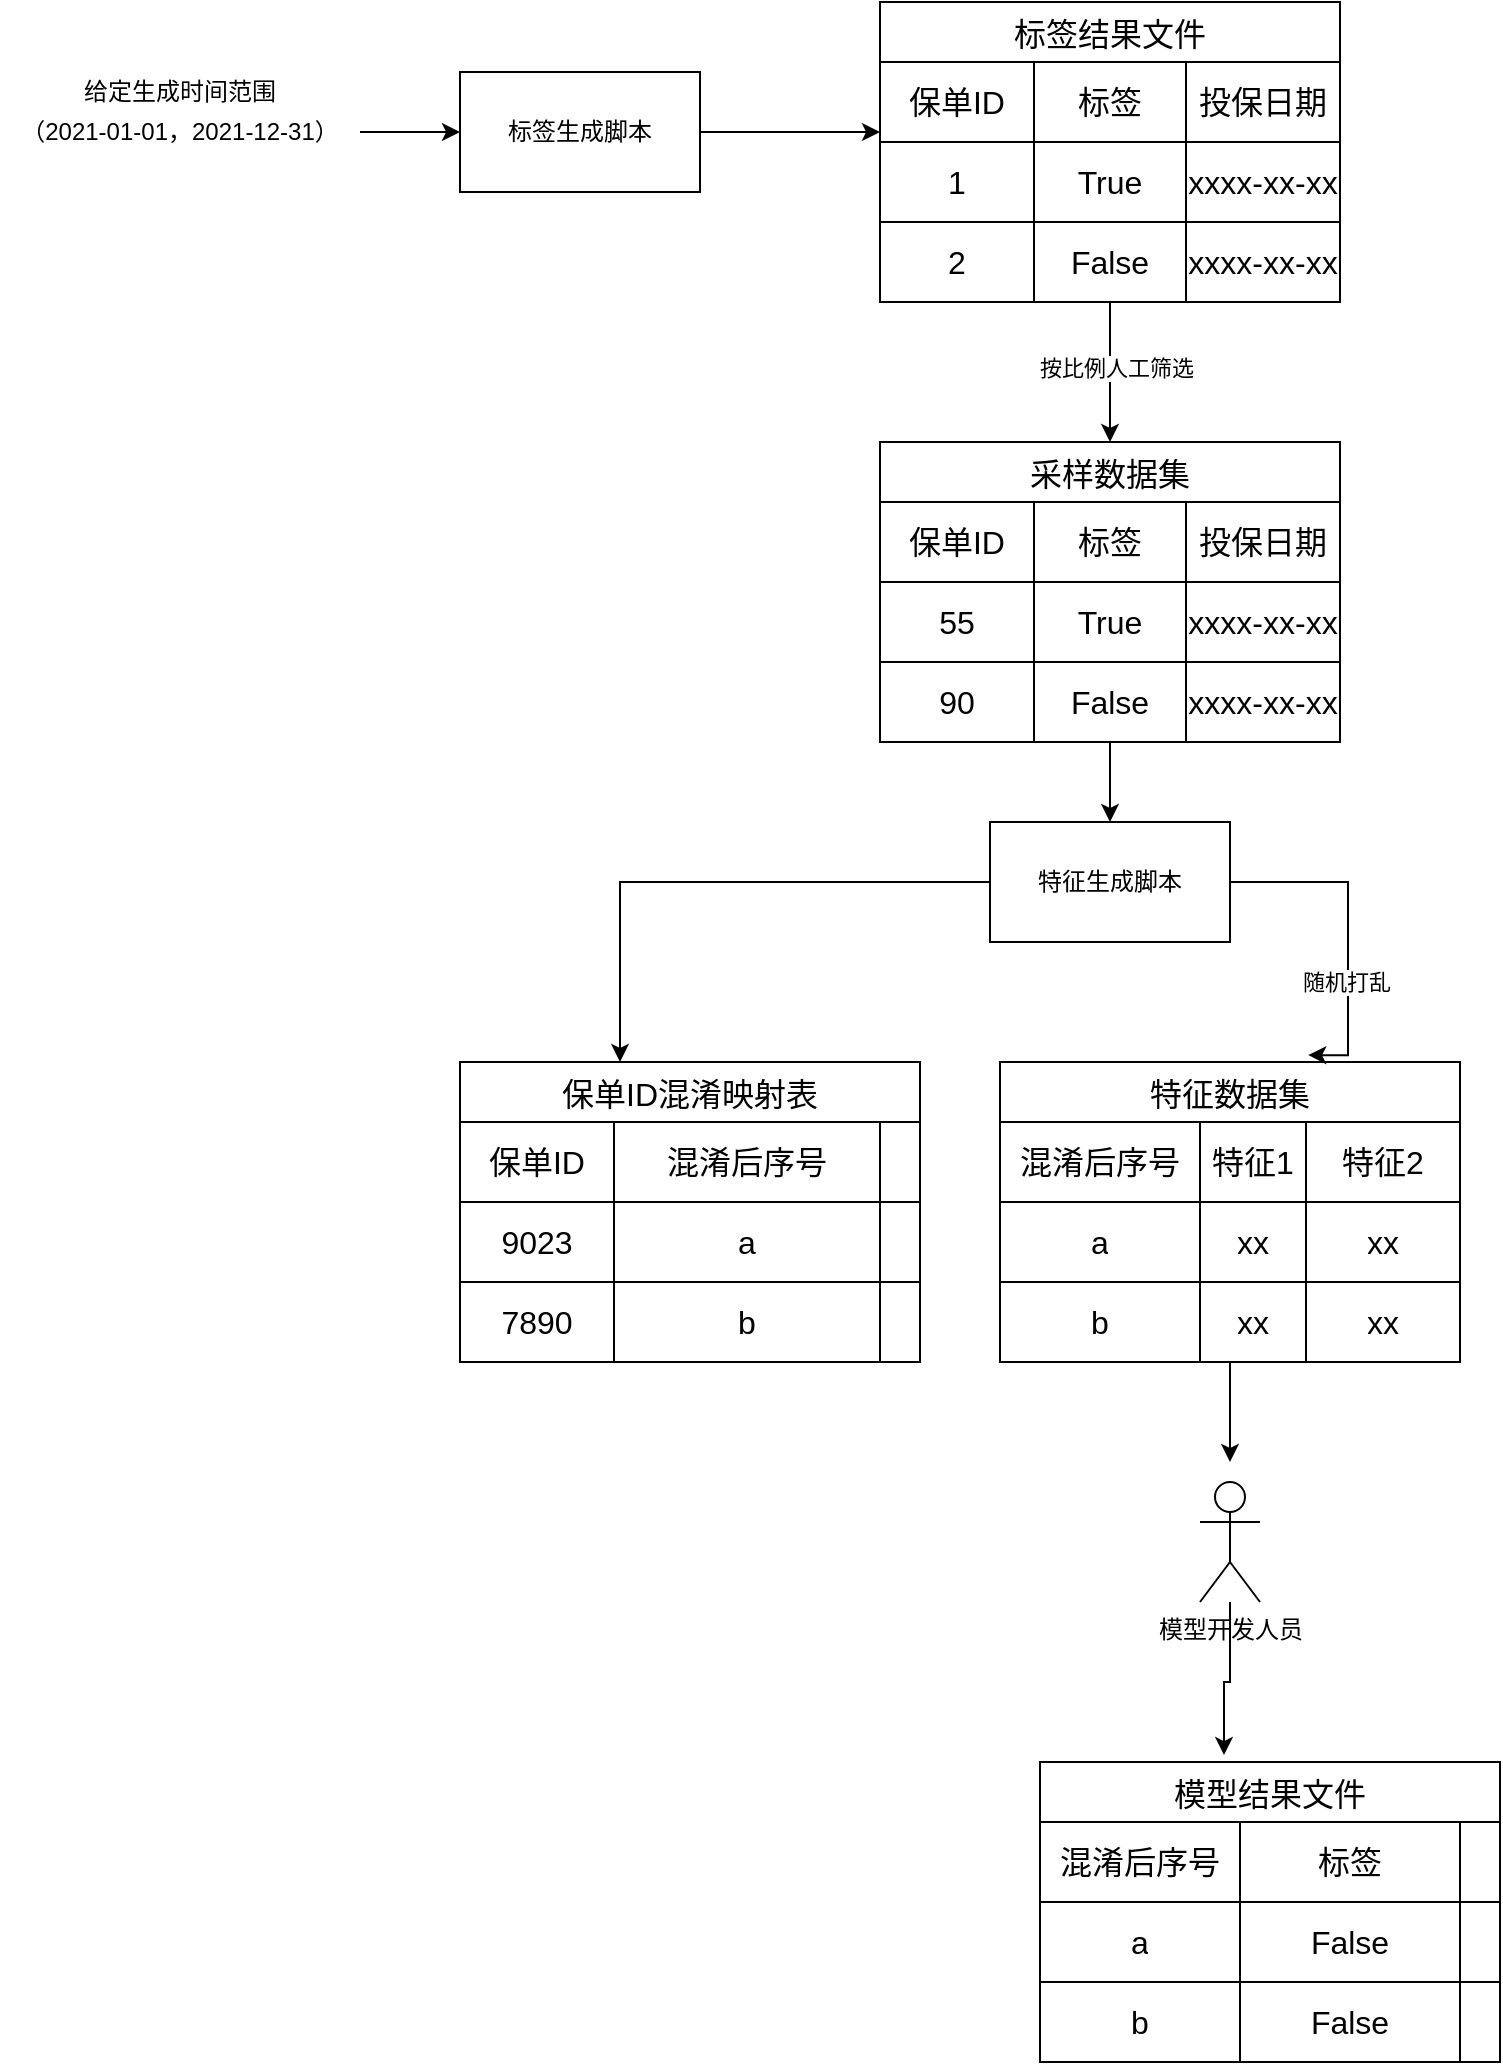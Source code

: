 <mxfile version="22.1.17" type="github">
  <diagram name="Page-1" id="KHW0duenWgythrrd411L">
    <mxGraphModel dx="2074" dy="1146" grid="1" gridSize="10" guides="1" tooltips="1" connect="1" arrows="1" fold="1" page="1" pageScale="1" pageWidth="850" pageHeight="1100" math="0" shadow="0">
      <root>
        <mxCell id="0" />
        <mxCell id="1" parent="0" />
        <mxCell id="S_Brn1MRhOEsXT1aJHYd-56" style="edgeStyle=orthogonalEdgeStyle;rounded=0;orthogonalLoop=1;jettySize=auto;html=1;" edge="1" parent="1" source="S_Brn1MRhOEsXT1aJHYd-1" target="S_Brn1MRhOEsXT1aJHYd-43">
          <mxGeometry relative="1" as="geometry">
            <Array as="points">
              <mxPoint x="330" y="520" />
            </Array>
          </mxGeometry>
        </mxCell>
        <mxCell id="S_Brn1MRhOEsXT1aJHYd-1" value="特征生成脚本" style="rounded=0;whiteSpace=wrap;html=1;" vertex="1" parent="1">
          <mxGeometry x="515" y="490" width="120" height="60" as="geometry" />
        </mxCell>
        <mxCell id="S_Brn1MRhOEsXT1aJHYd-9" style="edgeStyle=orthogonalEdgeStyle;rounded=0;orthogonalLoop=1;jettySize=auto;html=1;" edge="1" parent="1" source="S_Brn1MRhOEsXT1aJHYd-2">
          <mxGeometry relative="1" as="geometry">
            <mxPoint x="460" y="145" as="targetPoint" />
          </mxGeometry>
        </mxCell>
        <mxCell id="S_Brn1MRhOEsXT1aJHYd-2" value="标签生成脚本" style="rounded=0;whiteSpace=wrap;html=1;" vertex="1" parent="1">
          <mxGeometry x="250" y="115" width="120" height="60" as="geometry" />
        </mxCell>
        <mxCell id="S_Brn1MRhOEsXT1aJHYd-4" style="edgeStyle=orthogonalEdgeStyle;rounded=0;orthogonalLoop=1;jettySize=auto;html=1;entryX=0;entryY=0.5;entryDx=0;entryDy=0;" edge="1" parent="1" source="S_Brn1MRhOEsXT1aJHYd-3" target="S_Brn1MRhOEsXT1aJHYd-2">
          <mxGeometry relative="1" as="geometry" />
        </mxCell>
        <mxCell id="S_Brn1MRhOEsXT1aJHYd-3" value="（2021-01-01，2021-12-31）" style="text;html=1;strokeColor=none;fillColor=none;align=center;verticalAlign=middle;whiteSpace=wrap;rounded=0;" vertex="1" parent="1">
          <mxGeometry x="20" y="130" width="180" height="30" as="geometry" />
        </mxCell>
        <mxCell id="S_Brn1MRhOEsXT1aJHYd-6" value="给定生成时间范围" style="text;html=1;strokeColor=none;fillColor=none;align=center;verticalAlign=middle;whiteSpace=wrap;rounded=0;" vertex="1" parent="1">
          <mxGeometry x="45" y="110" width="130" height="30" as="geometry" />
        </mxCell>
        <mxCell id="S_Brn1MRhOEsXT1aJHYd-39" style="edgeStyle=orthogonalEdgeStyle;rounded=0;orthogonalLoop=1;jettySize=auto;html=1;entryX=0.5;entryY=0;entryDx=0;entryDy=0;" edge="1" parent="1" source="S_Brn1MRhOEsXT1aJHYd-11" target="S_Brn1MRhOEsXT1aJHYd-24">
          <mxGeometry relative="1" as="geometry" />
        </mxCell>
        <mxCell id="S_Brn1MRhOEsXT1aJHYd-40" value="按比例人工筛选" style="edgeLabel;html=1;align=center;verticalAlign=middle;resizable=0;points=[];" vertex="1" connectable="0" parent="S_Brn1MRhOEsXT1aJHYd-39">
          <mxGeometry x="-0.057" y="3" relative="1" as="geometry">
            <mxPoint as="offset" />
          </mxGeometry>
        </mxCell>
        <mxCell id="S_Brn1MRhOEsXT1aJHYd-11" value="标签结果文件" style="shape=table;startSize=30;container=1;collapsible=0;childLayout=tableLayout;strokeColor=default;fontSize=16;" vertex="1" parent="1">
          <mxGeometry x="460" y="80" width="230" height="150" as="geometry" />
        </mxCell>
        <mxCell id="S_Brn1MRhOEsXT1aJHYd-12" value="" style="shape=tableRow;horizontal=0;startSize=0;swimlaneHead=0;swimlaneBody=0;strokeColor=inherit;top=0;left=0;bottom=0;right=0;collapsible=0;dropTarget=0;fillColor=none;points=[[0,0.5],[1,0.5]];portConstraint=eastwest;fontSize=16;" vertex="1" parent="S_Brn1MRhOEsXT1aJHYd-11">
          <mxGeometry y="30" width="230" height="40" as="geometry" />
        </mxCell>
        <mxCell id="S_Brn1MRhOEsXT1aJHYd-13" value="保单ID" style="shape=partialRectangle;html=1;whiteSpace=wrap;connectable=0;strokeColor=inherit;overflow=hidden;fillColor=none;top=0;left=0;bottom=0;right=0;pointerEvents=1;fontSize=16;" vertex="1" parent="S_Brn1MRhOEsXT1aJHYd-12">
          <mxGeometry width="77" height="40" as="geometry">
            <mxRectangle width="77" height="40" as="alternateBounds" />
          </mxGeometry>
        </mxCell>
        <mxCell id="S_Brn1MRhOEsXT1aJHYd-14" value="标签" style="shape=partialRectangle;html=1;whiteSpace=wrap;connectable=0;strokeColor=inherit;overflow=hidden;fillColor=none;top=0;left=0;bottom=0;right=0;pointerEvents=1;fontSize=16;" vertex="1" parent="S_Brn1MRhOEsXT1aJHYd-12">
          <mxGeometry x="77" width="76" height="40" as="geometry">
            <mxRectangle width="76" height="40" as="alternateBounds" />
          </mxGeometry>
        </mxCell>
        <mxCell id="S_Brn1MRhOEsXT1aJHYd-15" value="投保日期" style="shape=partialRectangle;html=1;whiteSpace=wrap;connectable=0;strokeColor=inherit;overflow=hidden;fillColor=none;top=0;left=0;bottom=0;right=0;pointerEvents=1;fontSize=16;" vertex="1" parent="S_Brn1MRhOEsXT1aJHYd-12">
          <mxGeometry x="153" width="77" height="40" as="geometry">
            <mxRectangle width="77" height="40" as="alternateBounds" />
          </mxGeometry>
        </mxCell>
        <mxCell id="S_Brn1MRhOEsXT1aJHYd-16" value="" style="shape=tableRow;horizontal=0;startSize=0;swimlaneHead=0;swimlaneBody=0;strokeColor=inherit;top=0;left=0;bottom=0;right=0;collapsible=0;dropTarget=0;fillColor=none;points=[[0,0.5],[1,0.5]];portConstraint=eastwest;fontSize=16;" vertex="1" parent="S_Brn1MRhOEsXT1aJHYd-11">
          <mxGeometry y="70" width="230" height="40" as="geometry" />
        </mxCell>
        <mxCell id="S_Brn1MRhOEsXT1aJHYd-17" value="1" style="shape=partialRectangle;html=1;whiteSpace=wrap;connectable=0;strokeColor=inherit;overflow=hidden;fillColor=none;top=0;left=0;bottom=0;right=0;pointerEvents=1;fontSize=16;" vertex="1" parent="S_Brn1MRhOEsXT1aJHYd-16">
          <mxGeometry width="77" height="40" as="geometry">
            <mxRectangle width="77" height="40" as="alternateBounds" />
          </mxGeometry>
        </mxCell>
        <mxCell id="S_Brn1MRhOEsXT1aJHYd-18" value="True" style="shape=partialRectangle;html=1;whiteSpace=wrap;connectable=0;strokeColor=inherit;overflow=hidden;fillColor=none;top=0;left=0;bottom=0;right=0;pointerEvents=1;fontSize=16;" vertex="1" parent="S_Brn1MRhOEsXT1aJHYd-16">
          <mxGeometry x="77" width="76" height="40" as="geometry">
            <mxRectangle width="76" height="40" as="alternateBounds" />
          </mxGeometry>
        </mxCell>
        <mxCell id="S_Brn1MRhOEsXT1aJHYd-19" value="xxxx-xx-xx" style="shape=partialRectangle;html=1;whiteSpace=wrap;connectable=0;strokeColor=inherit;overflow=hidden;fillColor=none;top=0;left=0;bottom=0;right=0;pointerEvents=1;fontSize=16;" vertex="1" parent="S_Brn1MRhOEsXT1aJHYd-16">
          <mxGeometry x="153" width="77" height="40" as="geometry">
            <mxRectangle width="77" height="40" as="alternateBounds" />
          </mxGeometry>
        </mxCell>
        <mxCell id="S_Brn1MRhOEsXT1aJHYd-20" value="" style="shape=tableRow;horizontal=0;startSize=0;swimlaneHead=0;swimlaneBody=0;strokeColor=inherit;top=0;left=0;bottom=0;right=0;collapsible=0;dropTarget=0;fillColor=none;points=[[0,0.5],[1,0.5]];portConstraint=eastwest;fontSize=16;" vertex="1" parent="S_Brn1MRhOEsXT1aJHYd-11">
          <mxGeometry y="110" width="230" height="40" as="geometry" />
        </mxCell>
        <mxCell id="S_Brn1MRhOEsXT1aJHYd-21" value="2" style="shape=partialRectangle;html=1;whiteSpace=wrap;connectable=0;strokeColor=inherit;overflow=hidden;fillColor=none;top=0;left=0;bottom=0;right=0;pointerEvents=1;fontSize=16;" vertex="1" parent="S_Brn1MRhOEsXT1aJHYd-20">
          <mxGeometry width="77" height="40" as="geometry">
            <mxRectangle width="77" height="40" as="alternateBounds" />
          </mxGeometry>
        </mxCell>
        <mxCell id="S_Brn1MRhOEsXT1aJHYd-22" value="False" style="shape=partialRectangle;html=1;whiteSpace=wrap;connectable=0;strokeColor=inherit;overflow=hidden;fillColor=none;top=0;left=0;bottom=0;right=0;pointerEvents=1;fontSize=16;" vertex="1" parent="S_Brn1MRhOEsXT1aJHYd-20">
          <mxGeometry x="77" width="76" height="40" as="geometry">
            <mxRectangle width="76" height="40" as="alternateBounds" />
          </mxGeometry>
        </mxCell>
        <mxCell id="S_Brn1MRhOEsXT1aJHYd-23" value="xxxx-xx-xx" style="shape=partialRectangle;html=1;whiteSpace=wrap;connectable=0;strokeColor=inherit;overflow=hidden;fillColor=none;top=0;left=0;bottom=0;right=0;pointerEvents=1;fontSize=16;" vertex="1" parent="S_Brn1MRhOEsXT1aJHYd-20">
          <mxGeometry x="153" width="77" height="40" as="geometry">
            <mxRectangle width="77" height="40" as="alternateBounds" />
          </mxGeometry>
        </mxCell>
        <mxCell id="S_Brn1MRhOEsXT1aJHYd-41" style="edgeStyle=orthogonalEdgeStyle;rounded=0;orthogonalLoop=1;jettySize=auto;html=1;entryX=0.5;entryY=0;entryDx=0;entryDy=0;" edge="1" parent="1" source="S_Brn1MRhOEsXT1aJHYd-24" target="S_Brn1MRhOEsXT1aJHYd-1">
          <mxGeometry relative="1" as="geometry" />
        </mxCell>
        <mxCell id="S_Brn1MRhOEsXT1aJHYd-24" value="采样数据集" style="shape=table;startSize=30;container=1;collapsible=0;childLayout=tableLayout;strokeColor=default;fontSize=16;" vertex="1" parent="1">
          <mxGeometry x="460" y="300" width="230" height="150" as="geometry" />
        </mxCell>
        <mxCell id="S_Brn1MRhOEsXT1aJHYd-25" value="" style="shape=tableRow;horizontal=0;startSize=0;swimlaneHead=0;swimlaneBody=0;strokeColor=inherit;top=0;left=0;bottom=0;right=0;collapsible=0;dropTarget=0;fillColor=none;points=[[0,0.5],[1,0.5]];portConstraint=eastwest;fontSize=16;" vertex="1" parent="S_Brn1MRhOEsXT1aJHYd-24">
          <mxGeometry y="30" width="230" height="40" as="geometry" />
        </mxCell>
        <mxCell id="S_Brn1MRhOEsXT1aJHYd-26" value="保单ID" style="shape=partialRectangle;html=1;whiteSpace=wrap;connectable=0;strokeColor=inherit;overflow=hidden;fillColor=none;top=0;left=0;bottom=0;right=0;pointerEvents=1;fontSize=16;" vertex="1" parent="S_Brn1MRhOEsXT1aJHYd-25">
          <mxGeometry width="77" height="40" as="geometry">
            <mxRectangle width="77" height="40" as="alternateBounds" />
          </mxGeometry>
        </mxCell>
        <mxCell id="S_Brn1MRhOEsXT1aJHYd-27" value="标签" style="shape=partialRectangle;html=1;whiteSpace=wrap;connectable=0;strokeColor=inherit;overflow=hidden;fillColor=none;top=0;left=0;bottom=0;right=0;pointerEvents=1;fontSize=16;" vertex="1" parent="S_Brn1MRhOEsXT1aJHYd-25">
          <mxGeometry x="77" width="76" height="40" as="geometry">
            <mxRectangle width="76" height="40" as="alternateBounds" />
          </mxGeometry>
        </mxCell>
        <mxCell id="S_Brn1MRhOEsXT1aJHYd-28" value="投保日期" style="shape=partialRectangle;html=1;whiteSpace=wrap;connectable=0;strokeColor=inherit;overflow=hidden;fillColor=none;top=0;left=0;bottom=0;right=0;pointerEvents=1;fontSize=16;" vertex="1" parent="S_Brn1MRhOEsXT1aJHYd-25">
          <mxGeometry x="153" width="77" height="40" as="geometry">
            <mxRectangle width="77" height="40" as="alternateBounds" />
          </mxGeometry>
        </mxCell>
        <mxCell id="S_Brn1MRhOEsXT1aJHYd-29" value="" style="shape=tableRow;horizontal=0;startSize=0;swimlaneHead=0;swimlaneBody=0;strokeColor=inherit;top=0;left=0;bottom=0;right=0;collapsible=0;dropTarget=0;fillColor=none;points=[[0,0.5],[1,0.5]];portConstraint=eastwest;fontSize=16;" vertex="1" parent="S_Brn1MRhOEsXT1aJHYd-24">
          <mxGeometry y="70" width="230" height="40" as="geometry" />
        </mxCell>
        <mxCell id="S_Brn1MRhOEsXT1aJHYd-30" value="55" style="shape=partialRectangle;html=1;whiteSpace=wrap;connectable=0;strokeColor=inherit;overflow=hidden;fillColor=none;top=0;left=0;bottom=0;right=0;pointerEvents=1;fontSize=16;" vertex="1" parent="S_Brn1MRhOEsXT1aJHYd-29">
          <mxGeometry width="77" height="40" as="geometry">
            <mxRectangle width="77" height="40" as="alternateBounds" />
          </mxGeometry>
        </mxCell>
        <mxCell id="S_Brn1MRhOEsXT1aJHYd-31" value="True" style="shape=partialRectangle;html=1;whiteSpace=wrap;connectable=0;strokeColor=inherit;overflow=hidden;fillColor=none;top=0;left=0;bottom=0;right=0;pointerEvents=1;fontSize=16;" vertex="1" parent="S_Brn1MRhOEsXT1aJHYd-29">
          <mxGeometry x="77" width="76" height="40" as="geometry">
            <mxRectangle width="76" height="40" as="alternateBounds" />
          </mxGeometry>
        </mxCell>
        <mxCell id="S_Brn1MRhOEsXT1aJHYd-32" value="xxxx-xx-xx" style="shape=partialRectangle;html=1;whiteSpace=wrap;connectable=0;strokeColor=inherit;overflow=hidden;fillColor=none;top=0;left=0;bottom=0;right=0;pointerEvents=1;fontSize=16;" vertex="1" parent="S_Brn1MRhOEsXT1aJHYd-29">
          <mxGeometry x="153" width="77" height="40" as="geometry">
            <mxRectangle width="77" height="40" as="alternateBounds" />
          </mxGeometry>
        </mxCell>
        <mxCell id="S_Brn1MRhOEsXT1aJHYd-33" value="" style="shape=tableRow;horizontal=0;startSize=0;swimlaneHead=0;swimlaneBody=0;strokeColor=inherit;top=0;left=0;bottom=0;right=0;collapsible=0;dropTarget=0;fillColor=none;points=[[0,0.5],[1,0.5]];portConstraint=eastwest;fontSize=16;" vertex="1" parent="S_Brn1MRhOEsXT1aJHYd-24">
          <mxGeometry y="110" width="230" height="40" as="geometry" />
        </mxCell>
        <mxCell id="S_Brn1MRhOEsXT1aJHYd-34" value="90" style="shape=partialRectangle;html=1;whiteSpace=wrap;connectable=0;strokeColor=inherit;overflow=hidden;fillColor=none;top=0;left=0;bottom=0;right=0;pointerEvents=1;fontSize=16;" vertex="1" parent="S_Brn1MRhOEsXT1aJHYd-33">
          <mxGeometry width="77" height="40" as="geometry">
            <mxRectangle width="77" height="40" as="alternateBounds" />
          </mxGeometry>
        </mxCell>
        <mxCell id="S_Brn1MRhOEsXT1aJHYd-35" value="False" style="shape=partialRectangle;html=1;whiteSpace=wrap;connectable=0;strokeColor=inherit;overflow=hidden;fillColor=none;top=0;left=0;bottom=0;right=0;pointerEvents=1;fontSize=16;" vertex="1" parent="S_Brn1MRhOEsXT1aJHYd-33">
          <mxGeometry x="77" width="76" height="40" as="geometry">
            <mxRectangle width="76" height="40" as="alternateBounds" />
          </mxGeometry>
        </mxCell>
        <mxCell id="S_Brn1MRhOEsXT1aJHYd-36" value="xxxx-xx-xx" style="shape=partialRectangle;html=1;whiteSpace=wrap;connectable=0;strokeColor=inherit;overflow=hidden;fillColor=none;top=0;left=0;bottom=0;right=0;pointerEvents=1;fontSize=16;" vertex="1" parent="S_Brn1MRhOEsXT1aJHYd-33">
          <mxGeometry x="153" width="77" height="40" as="geometry">
            <mxRectangle width="77" height="40" as="alternateBounds" />
          </mxGeometry>
        </mxCell>
        <mxCell id="S_Brn1MRhOEsXT1aJHYd-43" value="保单ID混淆映射表" style="shape=table;startSize=30;container=1;collapsible=0;childLayout=tableLayout;strokeColor=default;fontSize=16;" vertex="1" parent="1">
          <mxGeometry x="250" y="610" width="230" height="150" as="geometry" />
        </mxCell>
        <mxCell id="S_Brn1MRhOEsXT1aJHYd-44" value="" style="shape=tableRow;horizontal=0;startSize=0;swimlaneHead=0;swimlaneBody=0;strokeColor=inherit;top=0;left=0;bottom=0;right=0;collapsible=0;dropTarget=0;fillColor=none;points=[[0,0.5],[1,0.5]];portConstraint=eastwest;fontSize=16;" vertex="1" parent="S_Brn1MRhOEsXT1aJHYd-43">
          <mxGeometry y="30" width="230" height="40" as="geometry" />
        </mxCell>
        <mxCell id="S_Brn1MRhOEsXT1aJHYd-45" value="保单ID" style="shape=partialRectangle;html=1;whiteSpace=wrap;connectable=0;strokeColor=inherit;overflow=hidden;fillColor=none;top=0;left=0;bottom=0;right=0;pointerEvents=1;fontSize=16;" vertex="1" parent="S_Brn1MRhOEsXT1aJHYd-44">
          <mxGeometry width="77" height="40" as="geometry">
            <mxRectangle width="77" height="40" as="alternateBounds" />
          </mxGeometry>
        </mxCell>
        <mxCell id="S_Brn1MRhOEsXT1aJHYd-46" value="混淆后序号" style="shape=partialRectangle;html=1;whiteSpace=wrap;connectable=0;strokeColor=inherit;overflow=hidden;fillColor=none;top=0;left=0;bottom=0;right=0;pointerEvents=1;fontSize=16;" vertex="1" parent="S_Brn1MRhOEsXT1aJHYd-44">
          <mxGeometry x="77" width="133" height="40" as="geometry">
            <mxRectangle width="133" height="40" as="alternateBounds" />
          </mxGeometry>
        </mxCell>
        <mxCell id="S_Brn1MRhOEsXT1aJHYd-47" value="" style="shape=partialRectangle;html=1;whiteSpace=wrap;connectable=0;strokeColor=inherit;overflow=hidden;fillColor=none;top=0;left=0;bottom=0;right=0;pointerEvents=1;fontSize=16;" vertex="1" parent="S_Brn1MRhOEsXT1aJHYd-44">
          <mxGeometry x="210" width="20" height="40" as="geometry">
            <mxRectangle width="20" height="40" as="alternateBounds" />
          </mxGeometry>
        </mxCell>
        <mxCell id="S_Brn1MRhOEsXT1aJHYd-48" value="" style="shape=tableRow;horizontal=0;startSize=0;swimlaneHead=0;swimlaneBody=0;strokeColor=inherit;top=0;left=0;bottom=0;right=0;collapsible=0;dropTarget=0;fillColor=none;points=[[0,0.5],[1,0.5]];portConstraint=eastwest;fontSize=16;" vertex="1" parent="S_Brn1MRhOEsXT1aJHYd-43">
          <mxGeometry y="70" width="230" height="40" as="geometry" />
        </mxCell>
        <mxCell id="S_Brn1MRhOEsXT1aJHYd-49" value="9023" style="shape=partialRectangle;html=1;whiteSpace=wrap;connectable=0;strokeColor=inherit;overflow=hidden;fillColor=none;top=0;left=0;bottom=0;right=0;pointerEvents=1;fontSize=16;" vertex="1" parent="S_Brn1MRhOEsXT1aJHYd-48">
          <mxGeometry width="77" height="40" as="geometry">
            <mxRectangle width="77" height="40" as="alternateBounds" />
          </mxGeometry>
        </mxCell>
        <mxCell id="S_Brn1MRhOEsXT1aJHYd-50" value="a" style="shape=partialRectangle;html=1;whiteSpace=wrap;connectable=0;strokeColor=inherit;overflow=hidden;fillColor=none;top=0;left=0;bottom=0;right=0;pointerEvents=1;fontSize=16;" vertex="1" parent="S_Brn1MRhOEsXT1aJHYd-48">
          <mxGeometry x="77" width="133" height="40" as="geometry">
            <mxRectangle width="133" height="40" as="alternateBounds" />
          </mxGeometry>
        </mxCell>
        <mxCell id="S_Brn1MRhOEsXT1aJHYd-51" value="" style="shape=partialRectangle;html=1;whiteSpace=wrap;connectable=0;strokeColor=inherit;overflow=hidden;fillColor=none;top=0;left=0;bottom=0;right=0;pointerEvents=1;fontSize=16;" vertex="1" parent="S_Brn1MRhOEsXT1aJHYd-48">
          <mxGeometry x="210" width="20" height="40" as="geometry">
            <mxRectangle width="20" height="40" as="alternateBounds" />
          </mxGeometry>
        </mxCell>
        <mxCell id="S_Brn1MRhOEsXT1aJHYd-52" value="" style="shape=tableRow;horizontal=0;startSize=0;swimlaneHead=0;swimlaneBody=0;strokeColor=inherit;top=0;left=0;bottom=0;right=0;collapsible=0;dropTarget=0;fillColor=none;points=[[0,0.5],[1,0.5]];portConstraint=eastwest;fontSize=16;" vertex="1" parent="S_Brn1MRhOEsXT1aJHYd-43">
          <mxGeometry y="110" width="230" height="40" as="geometry" />
        </mxCell>
        <mxCell id="S_Brn1MRhOEsXT1aJHYd-53" value="7890" style="shape=partialRectangle;html=1;whiteSpace=wrap;connectable=0;strokeColor=inherit;overflow=hidden;fillColor=none;top=0;left=0;bottom=0;right=0;pointerEvents=1;fontSize=16;" vertex="1" parent="S_Brn1MRhOEsXT1aJHYd-52">
          <mxGeometry width="77" height="40" as="geometry">
            <mxRectangle width="77" height="40" as="alternateBounds" />
          </mxGeometry>
        </mxCell>
        <mxCell id="S_Brn1MRhOEsXT1aJHYd-54" value="b" style="shape=partialRectangle;html=1;whiteSpace=wrap;connectable=0;strokeColor=inherit;overflow=hidden;fillColor=none;top=0;left=0;bottom=0;right=0;pointerEvents=1;fontSize=16;" vertex="1" parent="S_Brn1MRhOEsXT1aJHYd-52">
          <mxGeometry x="77" width="133" height="40" as="geometry">
            <mxRectangle width="133" height="40" as="alternateBounds" />
          </mxGeometry>
        </mxCell>
        <mxCell id="S_Brn1MRhOEsXT1aJHYd-55" value="" style="shape=partialRectangle;html=1;whiteSpace=wrap;connectable=0;strokeColor=inherit;overflow=hidden;fillColor=none;top=0;left=0;bottom=0;right=0;pointerEvents=1;fontSize=16;" vertex="1" parent="S_Brn1MRhOEsXT1aJHYd-52">
          <mxGeometry x="210" width="20" height="40" as="geometry">
            <mxRectangle width="20" height="40" as="alternateBounds" />
          </mxGeometry>
        </mxCell>
        <mxCell id="S_Brn1MRhOEsXT1aJHYd-96" style="edgeStyle=orthogonalEdgeStyle;rounded=0;orthogonalLoop=1;jettySize=auto;html=1;" edge="1" parent="1" source="S_Brn1MRhOEsXT1aJHYd-57">
          <mxGeometry relative="1" as="geometry">
            <mxPoint x="635" y="810" as="targetPoint" />
          </mxGeometry>
        </mxCell>
        <mxCell id="S_Brn1MRhOEsXT1aJHYd-57" value="特征数据集" style="shape=table;startSize=30;container=1;collapsible=0;childLayout=tableLayout;strokeColor=default;fontSize=16;" vertex="1" parent="1">
          <mxGeometry x="520" y="610" width="230" height="150" as="geometry" />
        </mxCell>
        <mxCell id="S_Brn1MRhOEsXT1aJHYd-58" value="" style="shape=tableRow;horizontal=0;startSize=0;swimlaneHead=0;swimlaneBody=0;strokeColor=inherit;top=0;left=0;bottom=0;right=0;collapsible=0;dropTarget=0;fillColor=none;points=[[0,0.5],[1,0.5]];portConstraint=eastwest;fontSize=16;" vertex="1" parent="S_Brn1MRhOEsXT1aJHYd-57">
          <mxGeometry y="30" width="230" height="40" as="geometry" />
        </mxCell>
        <mxCell id="S_Brn1MRhOEsXT1aJHYd-59" value="混淆后序号" style="shape=partialRectangle;html=1;whiteSpace=wrap;connectable=0;strokeColor=inherit;overflow=hidden;fillColor=none;top=0;left=0;bottom=0;right=0;pointerEvents=1;fontSize=16;" vertex="1" parent="S_Brn1MRhOEsXT1aJHYd-58">
          <mxGeometry width="100" height="40" as="geometry">
            <mxRectangle width="100" height="40" as="alternateBounds" />
          </mxGeometry>
        </mxCell>
        <mxCell id="S_Brn1MRhOEsXT1aJHYd-60" value="特征1" style="shape=partialRectangle;html=1;whiteSpace=wrap;connectable=0;strokeColor=inherit;overflow=hidden;fillColor=none;top=0;left=0;bottom=0;right=0;pointerEvents=1;fontSize=16;" vertex="1" parent="S_Brn1MRhOEsXT1aJHYd-58">
          <mxGeometry x="100" width="53" height="40" as="geometry">
            <mxRectangle width="53" height="40" as="alternateBounds" />
          </mxGeometry>
        </mxCell>
        <mxCell id="S_Brn1MRhOEsXT1aJHYd-61" value="特征2" style="shape=partialRectangle;html=1;whiteSpace=wrap;connectable=0;strokeColor=inherit;overflow=hidden;fillColor=none;top=0;left=0;bottom=0;right=0;pointerEvents=1;fontSize=16;" vertex="1" parent="S_Brn1MRhOEsXT1aJHYd-58">
          <mxGeometry x="153" width="77" height="40" as="geometry">
            <mxRectangle width="77" height="40" as="alternateBounds" />
          </mxGeometry>
        </mxCell>
        <mxCell id="S_Brn1MRhOEsXT1aJHYd-62" value="" style="shape=tableRow;horizontal=0;startSize=0;swimlaneHead=0;swimlaneBody=0;strokeColor=inherit;top=0;left=0;bottom=0;right=0;collapsible=0;dropTarget=0;fillColor=none;points=[[0,0.5],[1,0.5]];portConstraint=eastwest;fontSize=16;" vertex="1" parent="S_Brn1MRhOEsXT1aJHYd-57">
          <mxGeometry y="70" width="230" height="40" as="geometry" />
        </mxCell>
        <mxCell id="S_Brn1MRhOEsXT1aJHYd-63" value="a" style="shape=partialRectangle;html=1;whiteSpace=wrap;connectable=0;strokeColor=inherit;overflow=hidden;fillColor=none;top=0;left=0;bottom=0;right=0;pointerEvents=1;fontSize=16;" vertex="1" parent="S_Brn1MRhOEsXT1aJHYd-62">
          <mxGeometry width="100" height="40" as="geometry">
            <mxRectangle width="100" height="40" as="alternateBounds" />
          </mxGeometry>
        </mxCell>
        <mxCell id="S_Brn1MRhOEsXT1aJHYd-64" value="xx" style="shape=partialRectangle;html=1;whiteSpace=wrap;connectable=0;strokeColor=inherit;overflow=hidden;fillColor=none;top=0;left=0;bottom=0;right=0;pointerEvents=1;fontSize=16;" vertex="1" parent="S_Brn1MRhOEsXT1aJHYd-62">
          <mxGeometry x="100" width="53" height="40" as="geometry">
            <mxRectangle width="53" height="40" as="alternateBounds" />
          </mxGeometry>
        </mxCell>
        <mxCell id="S_Brn1MRhOEsXT1aJHYd-65" value="xx" style="shape=partialRectangle;html=1;whiteSpace=wrap;connectable=0;strokeColor=inherit;overflow=hidden;fillColor=none;top=0;left=0;bottom=0;right=0;pointerEvents=1;fontSize=16;" vertex="1" parent="S_Brn1MRhOEsXT1aJHYd-62">
          <mxGeometry x="153" width="77" height="40" as="geometry">
            <mxRectangle width="77" height="40" as="alternateBounds" />
          </mxGeometry>
        </mxCell>
        <mxCell id="S_Brn1MRhOEsXT1aJHYd-66" value="" style="shape=tableRow;horizontal=0;startSize=0;swimlaneHead=0;swimlaneBody=0;strokeColor=inherit;top=0;left=0;bottom=0;right=0;collapsible=0;dropTarget=0;fillColor=none;points=[[0,0.5],[1,0.5]];portConstraint=eastwest;fontSize=16;" vertex="1" parent="S_Brn1MRhOEsXT1aJHYd-57">
          <mxGeometry y="110" width="230" height="40" as="geometry" />
        </mxCell>
        <mxCell id="S_Brn1MRhOEsXT1aJHYd-67" value="b" style="shape=partialRectangle;html=1;whiteSpace=wrap;connectable=0;strokeColor=inherit;overflow=hidden;fillColor=none;top=0;left=0;bottom=0;right=0;pointerEvents=1;fontSize=16;" vertex="1" parent="S_Brn1MRhOEsXT1aJHYd-66">
          <mxGeometry width="100" height="40" as="geometry">
            <mxRectangle width="100" height="40" as="alternateBounds" />
          </mxGeometry>
        </mxCell>
        <mxCell id="S_Brn1MRhOEsXT1aJHYd-68" value="xx" style="shape=partialRectangle;html=1;whiteSpace=wrap;connectable=0;strokeColor=inherit;overflow=hidden;fillColor=none;top=0;left=0;bottom=0;right=0;pointerEvents=1;fontSize=16;" vertex="1" parent="S_Brn1MRhOEsXT1aJHYd-66">
          <mxGeometry x="100" width="53" height="40" as="geometry">
            <mxRectangle width="53" height="40" as="alternateBounds" />
          </mxGeometry>
        </mxCell>
        <mxCell id="S_Brn1MRhOEsXT1aJHYd-69" value="xx" style="shape=partialRectangle;html=1;whiteSpace=wrap;connectable=0;strokeColor=inherit;overflow=hidden;fillColor=none;top=0;left=0;bottom=0;right=0;pointerEvents=1;fontSize=16;" vertex="1" parent="S_Brn1MRhOEsXT1aJHYd-66">
          <mxGeometry x="153" width="77" height="40" as="geometry">
            <mxRectangle width="77" height="40" as="alternateBounds" />
          </mxGeometry>
        </mxCell>
        <mxCell id="S_Brn1MRhOEsXT1aJHYd-70" style="edgeStyle=orthogonalEdgeStyle;rounded=0;orthogonalLoop=1;jettySize=auto;html=1;entryX=0.67;entryY=-0.023;entryDx=0;entryDy=0;entryPerimeter=0;" edge="1" parent="1" source="S_Brn1MRhOEsXT1aJHYd-1" target="S_Brn1MRhOEsXT1aJHYd-57">
          <mxGeometry relative="1" as="geometry">
            <Array as="points">
              <mxPoint x="694" y="520" />
            </Array>
          </mxGeometry>
        </mxCell>
        <mxCell id="S_Brn1MRhOEsXT1aJHYd-71" value="随机打乱" style="edgeLabel;html=1;align=center;verticalAlign=middle;resizable=0;points=[];" vertex="1" connectable="0" parent="S_Brn1MRhOEsXT1aJHYd-70">
          <mxGeometry x="0.191" y="-4" relative="1" as="geometry">
            <mxPoint x="3" y="10" as="offset" />
          </mxGeometry>
        </mxCell>
        <mxCell id="S_Brn1MRhOEsXT1aJHYd-72" value="模型开发人员" style="shape=umlActor;verticalLabelPosition=bottom;verticalAlign=top;html=1;outlineConnect=0;" vertex="1" parent="1">
          <mxGeometry x="620" y="820" width="30" height="60" as="geometry" />
        </mxCell>
        <mxCell id="S_Brn1MRhOEsXT1aJHYd-76" value="模型结果文件" style="shape=table;startSize=30;container=1;collapsible=0;childLayout=tableLayout;strokeColor=default;fontSize=16;" vertex="1" parent="1">
          <mxGeometry x="540" y="960" width="230" height="150" as="geometry" />
        </mxCell>
        <mxCell id="S_Brn1MRhOEsXT1aJHYd-77" value="" style="shape=tableRow;horizontal=0;startSize=0;swimlaneHead=0;swimlaneBody=0;strokeColor=inherit;top=0;left=0;bottom=0;right=0;collapsible=0;dropTarget=0;fillColor=none;points=[[0,0.5],[1,0.5]];portConstraint=eastwest;fontSize=16;" vertex="1" parent="S_Brn1MRhOEsXT1aJHYd-76">
          <mxGeometry y="30" width="230" height="40" as="geometry" />
        </mxCell>
        <mxCell id="S_Brn1MRhOEsXT1aJHYd-78" value="混淆后序号" style="shape=partialRectangle;html=1;whiteSpace=wrap;connectable=0;strokeColor=inherit;overflow=hidden;fillColor=none;top=0;left=0;bottom=0;right=0;pointerEvents=1;fontSize=16;" vertex="1" parent="S_Brn1MRhOEsXT1aJHYd-77">
          <mxGeometry width="100" height="40" as="geometry">
            <mxRectangle width="100" height="40" as="alternateBounds" />
          </mxGeometry>
        </mxCell>
        <mxCell id="S_Brn1MRhOEsXT1aJHYd-79" value="标签" style="shape=partialRectangle;html=1;whiteSpace=wrap;connectable=0;strokeColor=inherit;overflow=hidden;fillColor=none;top=0;left=0;bottom=0;right=0;pointerEvents=1;fontSize=16;" vertex="1" parent="S_Brn1MRhOEsXT1aJHYd-77">
          <mxGeometry x="100" width="110" height="40" as="geometry">
            <mxRectangle width="110" height="40" as="alternateBounds" />
          </mxGeometry>
        </mxCell>
        <mxCell id="S_Brn1MRhOEsXT1aJHYd-80" value="" style="shape=partialRectangle;html=1;whiteSpace=wrap;connectable=0;strokeColor=inherit;overflow=hidden;fillColor=none;top=0;left=0;bottom=0;right=0;pointerEvents=1;fontSize=16;" vertex="1" parent="S_Brn1MRhOEsXT1aJHYd-77">
          <mxGeometry x="210" width="20" height="40" as="geometry">
            <mxRectangle width="20" height="40" as="alternateBounds" />
          </mxGeometry>
        </mxCell>
        <mxCell id="S_Brn1MRhOEsXT1aJHYd-81" value="" style="shape=tableRow;horizontal=0;startSize=0;swimlaneHead=0;swimlaneBody=0;strokeColor=inherit;top=0;left=0;bottom=0;right=0;collapsible=0;dropTarget=0;fillColor=none;points=[[0,0.5],[1,0.5]];portConstraint=eastwest;fontSize=16;" vertex="1" parent="S_Brn1MRhOEsXT1aJHYd-76">
          <mxGeometry y="70" width="230" height="40" as="geometry" />
        </mxCell>
        <mxCell id="S_Brn1MRhOEsXT1aJHYd-82" value="a" style="shape=partialRectangle;html=1;whiteSpace=wrap;connectable=0;strokeColor=inherit;overflow=hidden;fillColor=none;top=0;left=0;bottom=0;right=0;pointerEvents=1;fontSize=16;" vertex="1" parent="S_Brn1MRhOEsXT1aJHYd-81">
          <mxGeometry width="100" height="40" as="geometry">
            <mxRectangle width="100" height="40" as="alternateBounds" />
          </mxGeometry>
        </mxCell>
        <mxCell id="S_Brn1MRhOEsXT1aJHYd-83" value="False" style="shape=partialRectangle;html=1;whiteSpace=wrap;connectable=0;strokeColor=inherit;overflow=hidden;fillColor=none;top=0;left=0;bottom=0;right=0;pointerEvents=1;fontSize=16;" vertex="1" parent="S_Brn1MRhOEsXT1aJHYd-81">
          <mxGeometry x="100" width="110" height="40" as="geometry">
            <mxRectangle width="110" height="40" as="alternateBounds" />
          </mxGeometry>
        </mxCell>
        <mxCell id="S_Brn1MRhOEsXT1aJHYd-84" value="" style="shape=partialRectangle;html=1;whiteSpace=wrap;connectable=0;strokeColor=inherit;overflow=hidden;fillColor=none;top=0;left=0;bottom=0;right=0;pointerEvents=1;fontSize=16;" vertex="1" parent="S_Brn1MRhOEsXT1aJHYd-81">
          <mxGeometry x="210" width="20" height="40" as="geometry">
            <mxRectangle width="20" height="40" as="alternateBounds" />
          </mxGeometry>
        </mxCell>
        <mxCell id="S_Brn1MRhOEsXT1aJHYd-85" value="" style="shape=tableRow;horizontal=0;startSize=0;swimlaneHead=0;swimlaneBody=0;strokeColor=inherit;top=0;left=0;bottom=0;right=0;collapsible=0;dropTarget=0;fillColor=none;points=[[0,0.5],[1,0.5]];portConstraint=eastwest;fontSize=16;" vertex="1" parent="S_Brn1MRhOEsXT1aJHYd-76">
          <mxGeometry y="110" width="230" height="40" as="geometry" />
        </mxCell>
        <mxCell id="S_Brn1MRhOEsXT1aJHYd-86" value="b" style="shape=partialRectangle;html=1;whiteSpace=wrap;connectable=0;strokeColor=inherit;overflow=hidden;fillColor=none;top=0;left=0;bottom=0;right=0;pointerEvents=1;fontSize=16;" vertex="1" parent="S_Brn1MRhOEsXT1aJHYd-85">
          <mxGeometry width="100" height="40" as="geometry">
            <mxRectangle width="100" height="40" as="alternateBounds" />
          </mxGeometry>
        </mxCell>
        <mxCell id="S_Brn1MRhOEsXT1aJHYd-87" value="False" style="shape=partialRectangle;html=1;whiteSpace=wrap;connectable=0;strokeColor=inherit;overflow=hidden;fillColor=none;top=0;left=0;bottom=0;right=0;pointerEvents=1;fontSize=16;" vertex="1" parent="S_Brn1MRhOEsXT1aJHYd-85">
          <mxGeometry x="100" width="110" height="40" as="geometry">
            <mxRectangle width="110" height="40" as="alternateBounds" />
          </mxGeometry>
        </mxCell>
        <mxCell id="S_Brn1MRhOEsXT1aJHYd-88" value="" style="shape=partialRectangle;html=1;whiteSpace=wrap;connectable=0;strokeColor=inherit;overflow=hidden;fillColor=none;top=0;left=0;bottom=0;right=0;pointerEvents=1;fontSize=16;" vertex="1" parent="S_Brn1MRhOEsXT1aJHYd-85">
          <mxGeometry x="210" width="20" height="40" as="geometry">
            <mxRectangle width="20" height="40" as="alternateBounds" />
          </mxGeometry>
        </mxCell>
        <mxCell id="S_Brn1MRhOEsXT1aJHYd-97" style="edgeStyle=orthogonalEdgeStyle;rounded=0;orthogonalLoop=1;jettySize=auto;html=1;entryX=0.4;entryY=-0.023;entryDx=0;entryDy=0;entryPerimeter=0;" edge="1" parent="1" source="S_Brn1MRhOEsXT1aJHYd-72" target="S_Brn1MRhOEsXT1aJHYd-76">
          <mxGeometry relative="1" as="geometry">
            <Array as="points">
              <mxPoint x="635" y="920" />
              <mxPoint x="632" y="920" />
            </Array>
          </mxGeometry>
        </mxCell>
      </root>
    </mxGraphModel>
  </diagram>
</mxfile>
